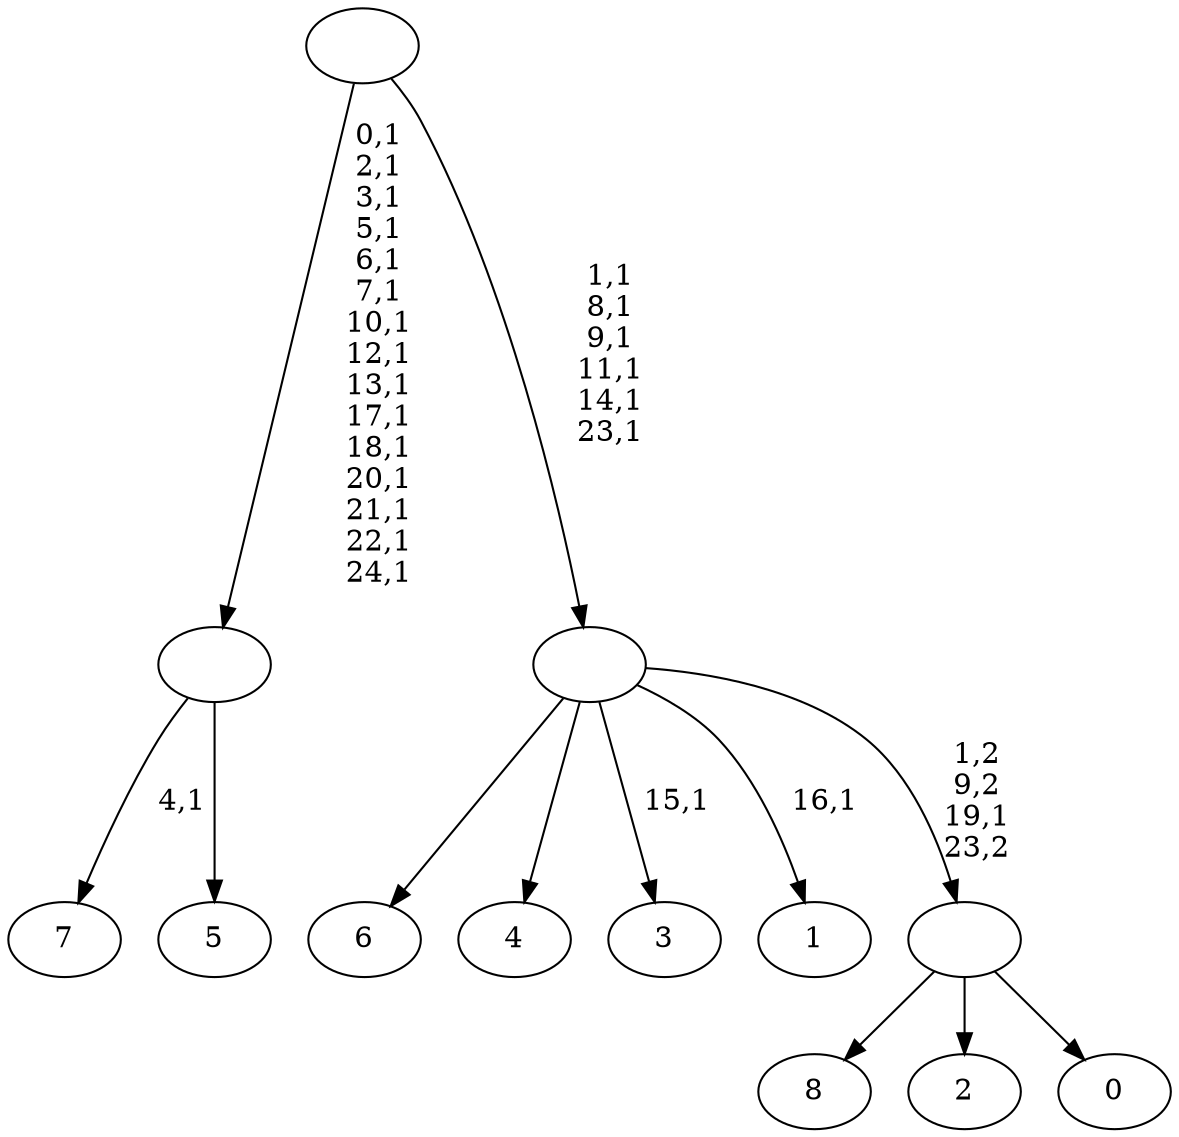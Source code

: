 digraph T {
	34 [label="8"]
	33 [label="7"]
	31 [label="6"]
	30 [label="5"]
	29 [label=""]
	14 [label="4"]
	13 [label="3"]
	11 [label="2"]
	10 [label="1"]
	8 [label="0"]
	7 [label=""]
	6 [label=""]
	0 [label=""]
	29 -> 33 [label="4,1"]
	29 -> 30 [label=""]
	7 -> 34 [label=""]
	7 -> 11 [label=""]
	7 -> 8 [label=""]
	6 -> 10 [label="16,1"]
	6 -> 13 [label="15,1"]
	6 -> 31 [label=""]
	6 -> 14 [label=""]
	6 -> 7 [label="1,2\n9,2\n19,1\n23,2"]
	0 -> 6 [label="1,1\n8,1\n9,1\n11,1\n14,1\n23,1"]
	0 -> 29 [label="0,1\n2,1\n3,1\n5,1\n6,1\n7,1\n10,1\n12,1\n13,1\n17,1\n18,1\n20,1\n21,1\n22,1\n24,1"]
}
